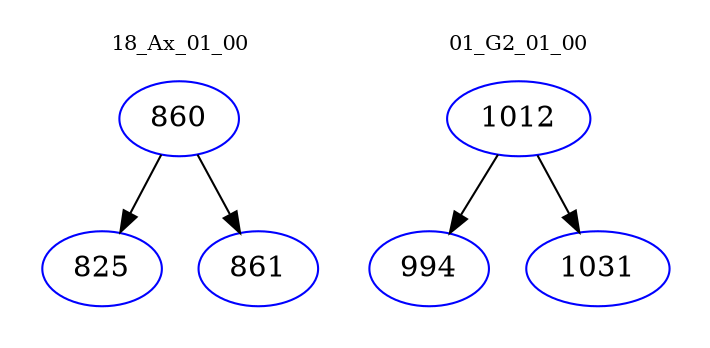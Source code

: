digraph{
subgraph cluster_0 {
color = white
label = "18_Ax_01_00";
fontsize=10;
T0_860 [label="860", color="blue"]
T0_860 -> T0_825 [color="black"]
T0_825 [label="825", color="blue"]
T0_860 -> T0_861 [color="black"]
T0_861 [label="861", color="blue"]
}
subgraph cluster_1 {
color = white
label = "01_G2_01_00";
fontsize=10;
T1_1012 [label="1012", color="blue"]
T1_1012 -> T1_994 [color="black"]
T1_994 [label="994", color="blue"]
T1_1012 -> T1_1031 [color="black"]
T1_1031 [label="1031", color="blue"]
}
}
